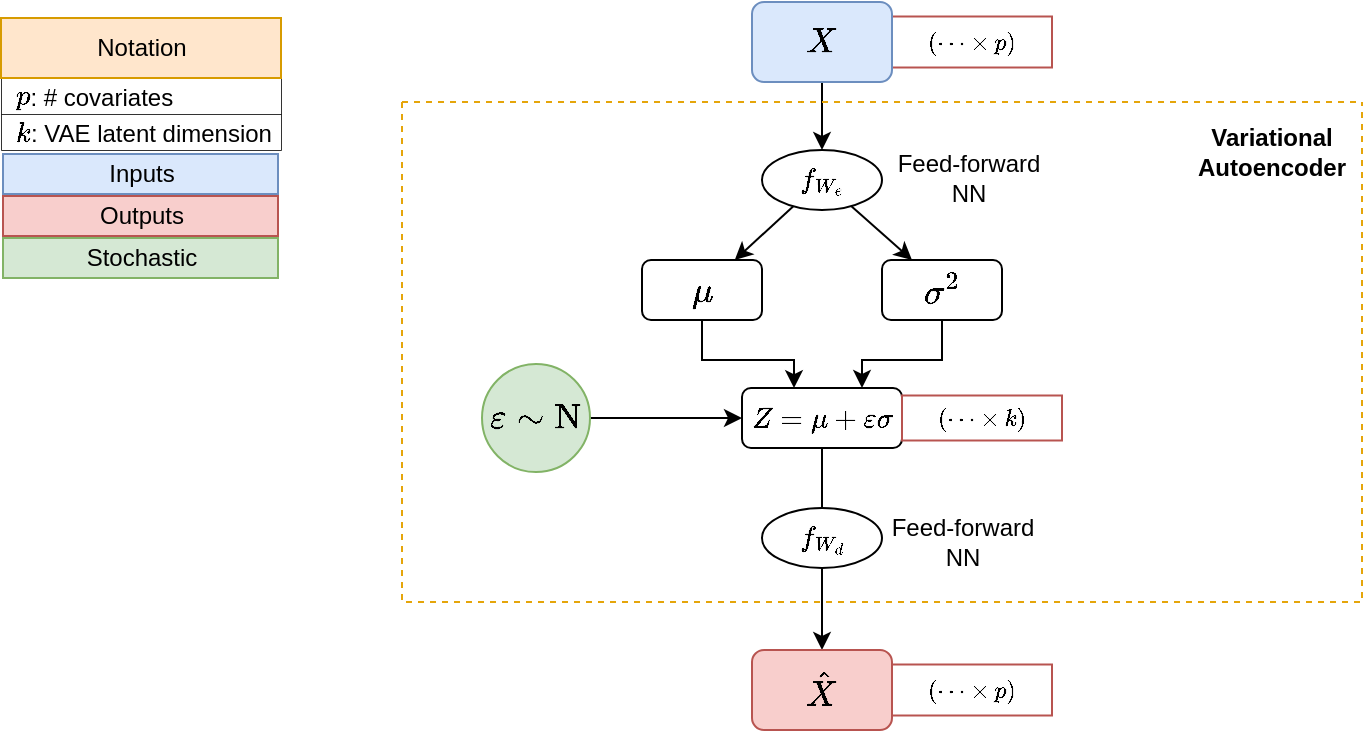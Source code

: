<mxfile version="28.1.2" pages="2">
  <diagram name="Page-1" id="qyKOhX7wKubJx3A1yhwW">
    <mxGraphModel dx="950" dy="575" grid="1" gridSize="10" guides="1" tooltips="1" connect="1" arrows="1" fold="1" page="1" pageScale="1" pageWidth="827" pageHeight="1169" math="1" shadow="0">
      <root>
        <mxCell id="0" />
        <mxCell id="1" parent="0" />
        <mxCell id="rzhAfjj5DbKfYVlqXlJ3-5" value="" style="edgeStyle=orthogonalEdgeStyle;rounded=0;orthogonalLoop=1;jettySize=auto;html=1;" parent="1" source="rzhAfjj5DbKfYVlqXlJ3-2" target="rzhAfjj5DbKfYVlqXlJ3-3" edge="1">
          <mxGeometry relative="1" as="geometry" />
        </mxCell>
        <mxCell id="rzhAfjj5DbKfYVlqXlJ3-3" value="$$\hat{X}$$" style="rounded=1;whiteSpace=wrap;html=1;fontSize=15;fillColor=#f8cecc;strokeColor=#b85450;" parent="1" vertex="1">
          <mxGeometry x="388" y="365" width="70" height="40" as="geometry" />
        </mxCell>
        <mxCell id="rzhAfjj5DbKfYVlqXlJ3-6" value="$$f_{W_e}$$" style="ellipse;whiteSpace=wrap;html=1;" parent="1" vertex="1">
          <mxGeometry x="393" y="115" width="60" height="30" as="geometry" />
        </mxCell>
        <mxCell id="rzhAfjj5DbKfYVlqXlJ3-7" value="$$f_{W_d}$$" style="ellipse;whiteSpace=wrap;html=1;" parent="1" vertex="1">
          <mxGeometry x="393" y="294" width="60" height="30" as="geometry" />
        </mxCell>
        <mxCell id="gshfcQeMo9viiWqzpoU_-7" value="$$\mu$$" style="rounded=1;whiteSpace=wrap;html=1;fontSize=15;" parent="1" vertex="1">
          <mxGeometry x="333" y="170" width="60" height="30" as="geometry" />
        </mxCell>
        <mxCell id="gshfcQeMo9viiWqzpoU_-18" style="edgeStyle=orthogonalEdgeStyle;rounded=0;orthogonalLoop=1;jettySize=auto;html=1;entryX=0.75;entryY=0;entryDx=0;entryDy=0;" parent="1" source="gshfcQeMo9viiWqzpoU_-8" target="rzhAfjj5DbKfYVlqXlJ3-2" edge="1">
          <mxGeometry relative="1" as="geometry" />
        </mxCell>
        <mxCell id="gshfcQeMo9viiWqzpoU_-8" value="$$\sigma^2$$" style="rounded=1;whiteSpace=wrap;html=1;fontSize=15;" parent="1" vertex="1">
          <mxGeometry x="453" y="170" width="60" height="30" as="geometry" />
        </mxCell>
        <mxCell id="gshfcQeMo9viiWqzpoU_-11" value="" style="endArrow=classic;html=1;rounded=0;entryX=0.25;entryY=0;entryDx=0;entryDy=0;" parent="1" source="rzhAfjj5DbKfYVlqXlJ3-6" target="gshfcQeMo9viiWqzpoU_-8" edge="1">
          <mxGeometry width="50" height="50" relative="1" as="geometry">
            <mxPoint x="363" y="264" as="sourcePoint" />
            <mxPoint x="413" y="214" as="targetPoint" />
          </mxGeometry>
        </mxCell>
        <mxCell id="gshfcQeMo9viiWqzpoU_-12" value="" style="endArrow=classic;html=1;rounded=0;" parent="1" source="rzhAfjj5DbKfYVlqXlJ3-6" target="gshfcQeMo9viiWqzpoU_-7" edge="1">
          <mxGeometry width="50" height="50" relative="1" as="geometry">
            <mxPoint x="603" y="174" as="sourcePoint" />
            <mxPoint x="634" y="203" as="targetPoint" />
          </mxGeometry>
        </mxCell>
        <mxCell id="gshfcQeMo9viiWqzpoU_-15" value="" style="edgeStyle=orthogonalEdgeStyle;rounded=0;orthogonalLoop=1;jettySize=auto;html=1;" parent="1" source="gshfcQeMo9viiWqzpoU_-14" target="rzhAfjj5DbKfYVlqXlJ3-2" edge="1">
          <mxGeometry relative="1" as="geometry" />
        </mxCell>
        <mxCell id="gshfcQeMo9viiWqzpoU_-14" value="$$\varepsilon \sim \text{N}$$" style="ellipse;whiteSpace=wrap;html=1;aspect=fixed;fontSize=15;fillColor=#d5e8d4;strokeColor=#82b366;" parent="1" vertex="1">
          <mxGeometry x="253" y="222" width="54" height="54" as="geometry" />
        </mxCell>
        <mxCell id="gshfcQeMo9viiWqzpoU_-17" style="edgeStyle=orthogonalEdgeStyle;rounded=0;orthogonalLoop=1;jettySize=auto;html=1;entryX=0.325;entryY=0.002;entryDx=0;entryDy=0;entryPerimeter=0;" parent="1" source="gshfcQeMo9viiWqzpoU_-7" target="rzhAfjj5DbKfYVlqXlJ3-2" edge="1">
          <mxGeometry relative="1" as="geometry" />
        </mxCell>
        <mxCell id="gshfcQeMo9viiWqzpoU_-25" value="" style="shape=table;startSize=0;container=1;collapsible=0;childLayout=tableLayout;fontSize=11;fillColor=none;strokeColor=default;perimeterSpacing=0;strokeWidth=0.5;opacity=80;" parent="1" vertex="1">
          <mxGeometry x="12.5" y="79" width="140" height="36" as="geometry" />
        </mxCell>
        <mxCell id="gshfcQeMo9viiWqzpoU_-28" value="" style="shape=tableRow;horizontal=0;startSize=0;swimlaneHead=0;swimlaneBody=0;strokeColor=inherit;top=0;left=0;bottom=0;right=0;collapsible=0;dropTarget=0;fillColor=none;points=[[0,0.5],[1,0.5]];portConstraint=eastwest;fontSize=16;" parent="gshfcQeMo9viiWqzpoU_-25" vertex="1">
          <mxGeometry width="140" height="18" as="geometry" />
        </mxCell>
        <mxCell id="gshfcQeMo9viiWqzpoU_-29" value="\(p\): # covariates" style="shape=partialRectangle;html=1;whiteSpace=wrap;connectable=0;strokeColor=inherit;overflow=hidden;fillColor=none;top=0;left=0;bottom=0;right=0;pointerEvents=1;fontSize=12;align=left;spacingLeft=5;" parent="gshfcQeMo9viiWqzpoU_-28" vertex="1">
          <mxGeometry width="140" height="18" as="geometry">
            <mxRectangle width="140" height="18" as="alternateBounds" />
          </mxGeometry>
        </mxCell>
        <mxCell id="gshfcQeMo9viiWqzpoU_-32" style="shape=tableRow;horizontal=0;startSize=0;swimlaneHead=0;swimlaneBody=0;strokeColor=inherit;top=0;left=0;bottom=0;right=0;collapsible=0;dropTarget=0;fillColor=none;points=[[0,0.5],[1,0.5]];portConstraint=eastwest;fontSize=16;" parent="gshfcQeMo9viiWqzpoU_-25" vertex="1">
          <mxGeometry y="18" width="140" height="18" as="geometry" />
        </mxCell>
        <mxCell id="gshfcQeMo9viiWqzpoU_-33" value="\(k\): VAE latent dimension" style="shape=partialRectangle;html=1;whiteSpace=wrap;connectable=0;strokeColor=inherit;overflow=hidden;fillColor=none;top=0;left=0;bottom=0;right=0;pointerEvents=1;fontSize=12;align=left;spacingLeft=5;" parent="gshfcQeMo9viiWqzpoU_-32" vertex="1">
          <mxGeometry width="140" height="18" as="geometry">
            <mxRectangle width="140" height="18" as="alternateBounds" />
          </mxGeometry>
        </mxCell>
        <mxCell id="gshfcQeMo9viiWqzpoU_-34" value="Notation" style="text;html=1;align=center;verticalAlign=middle;whiteSpace=wrap;rounded=0;fillColor=#ffe6cc;strokeColor=#d79b00;" parent="1" vertex="1">
          <mxGeometry x="12.5" y="49" width="140" height="30" as="geometry" />
        </mxCell>
        <mxCell id="gshfcQeMo9viiWqzpoU_-36" value="$$(\dots \times&amp;nbsp;p)$$" style="text;html=1;align=center;verticalAlign=middle;whiteSpace=wrap;rounded=0;fillColor=none;strokeColor=#b85450;gradientColor=none;fillStyle=auto;shadow=0;fontSize=10;" parent="1" vertex="1">
          <mxGeometry x="458" y="48.25" width="80" height="25.5" as="geometry" />
        </mxCell>
        <mxCell id="SKo15fLE6GQcyllnIHAm-4" value="" style="edgeStyle=orthogonalEdgeStyle;rounded=0;orthogonalLoop=1;jettySize=auto;html=1;entryX=0.5;entryY=0;entryDx=0;entryDy=0;" parent="1" source="gshfcQeMo9viiWqzpoU_-37" target="rzhAfjj5DbKfYVlqXlJ3-6" edge="1">
          <mxGeometry relative="1" as="geometry" />
        </mxCell>
        <mxCell id="gshfcQeMo9viiWqzpoU_-37" value="$$X$$" style="rounded=1;whiteSpace=wrap;html=1;fontSize=15;fillColor=#dae8fc;strokeColor=#6c8ebf;" parent="1" vertex="1">
          <mxGeometry x="388" y="41" width="70" height="40" as="geometry" />
        </mxCell>
        <mxCell id="gshfcQeMo9viiWqzpoU_-38" value="$$(\dots \times&amp;nbsp;p)$$" style="text;html=1;align=center;verticalAlign=middle;whiteSpace=wrap;rounded=0;fillColor=none;strokeColor=#b85450;gradientColor=none;fillStyle=auto;shadow=0;fontSize=10;" parent="1" vertex="1">
          <mxGeometry x="458" y="372.25" width="80" height="25.5" as="geometry" />
        </mxCell>
        <mxCell id="kir_VGYGd0OHTudOm7uo-12" value="" style="swimlane;startSize=0;dashed=1;strokeColor=light-dark(#e5a50a, #ededed);container=0;" parent="1" vertex="1">
          <mxGeometry x="213" y="91" width="480" height="250" as="geometry" />
        </mxCell>
        <mxCell id="kir_VGYGd0OHTudOm7uo-13" value="&lt;b&gt;Variational Autoencoder&lt;/b&gt;" style="text;html=1;align=center;verticalAlign=middle;whiteSpace=wrap;rounded=0;" parent="kir_VGYGd0OHTudOm7uo-12" vertex="1">
          <mxGeometry x="405" y="10" width="60" height="30" as="geometry" />
        </mxCell>
        <mxCell id="SKo15fLE6GQcyllnIHAm-24" value="Inputs" style="rounded=0;whiteSpace=wrap;html=1;fillColor=#dae8fc;strokeColor=#6c8ebf;" parent="1" vertex="1">
          <mxGeometry x="13.5" y="117" width="137.5" height="20" as="geometry" />
        </mxCell>
        <mxCell id="SKo15fLE6GQcyllnIHAm-26" value="&lt;div&gt;Outputs&lt;/div&gt;" style="rounded=0;whiteSpace=wrap;html=1;fillColor=#f8cecc;strokeColor=#b85450;" parent="1" vertex="1">
          <mxGeometry x="13.5" y="138" width="137.5" height="20" as="geometry" />
        </mxCell>
        <mxCell id="SKo15fLE6GQcyllnIHAm-27" value="Stochastic" style="rounded=0;whiteSpace=wrap;html=1;fillColor=#d5e8d4;strokeColor=#82b366;" parent="1" vertex="1">
          <mxGeometry x="13.5" y="159" width="137.5" height="20" as="geometry" />
        </mxCell>
        <mxCell id="kir_VGYGd0OHTudOm7uo-58" value="Feed-forward NN" style="text;html=1;align=center;verticalAlign=middle;whiteSpace=wrap;rounded=0;" parent="1" vertex="1">
          <mxGeometry x="459" y="114" width="75" height="30" as="geometry" />
        </mxCell>
        <mxCell id="kir_VGYGd0OHTudOm7uo-60" value="Feed-forward NN" style="text;html=1;align=center;verticalAlign=middle;whiteSpace=wrap;rounded=0;" parent="1" vertex="1">
          <mxGeometry x="456" y="296" width="75" height="30" as="geometry" />
        </mxCell>
        <mxCell id="rzhAfjj5DbKfYVlqXlJ3-2" value="$$Z = \mu + \varepsilon \sigma$$" style="rounded=1;whiteSpace=wrap;html=1;" parent="1" vertex="1">
          <mxGeometry x="383" y="234" width="80" height="30" as="geometry" />
        </mxCell>
        <mxCell id="gshfcQeMo9viiWqzpoU_-19" value="$$(\dots \times k)$$" style="text;html=1;align=center;verticalAlign=middle;whiteSpace=wrap;rounded=0;fillColor=none;strokeColor=#b85450;gradientColor=none;fillStyle=auto;shadow=0;fontSize=10;" parent="1" vertex="1">
          <mxGeometry x="463" y="237.75" width="80" height="22.5" as="geometry" />
        </mxCell>
      </root>
    </mxGraphModel>
  </diagram>
  <diagram id="ePtbMaemszxgn41MYKDM" name="Page-2">
    <mxGraphModel grid="1" page="1" gridSize="10" guides="1" tooltips="1" connect="1" arrows="1" fold="1" pageScale="1" pageWidth="827" pageHeight="1169" math="0" shadow="0">
      <root>
        <mxCell id="0" />
        <mxCell id="1" parent="0" />
      </root>
    </mxGraphModel>
  </diagram>
</mxfile>

